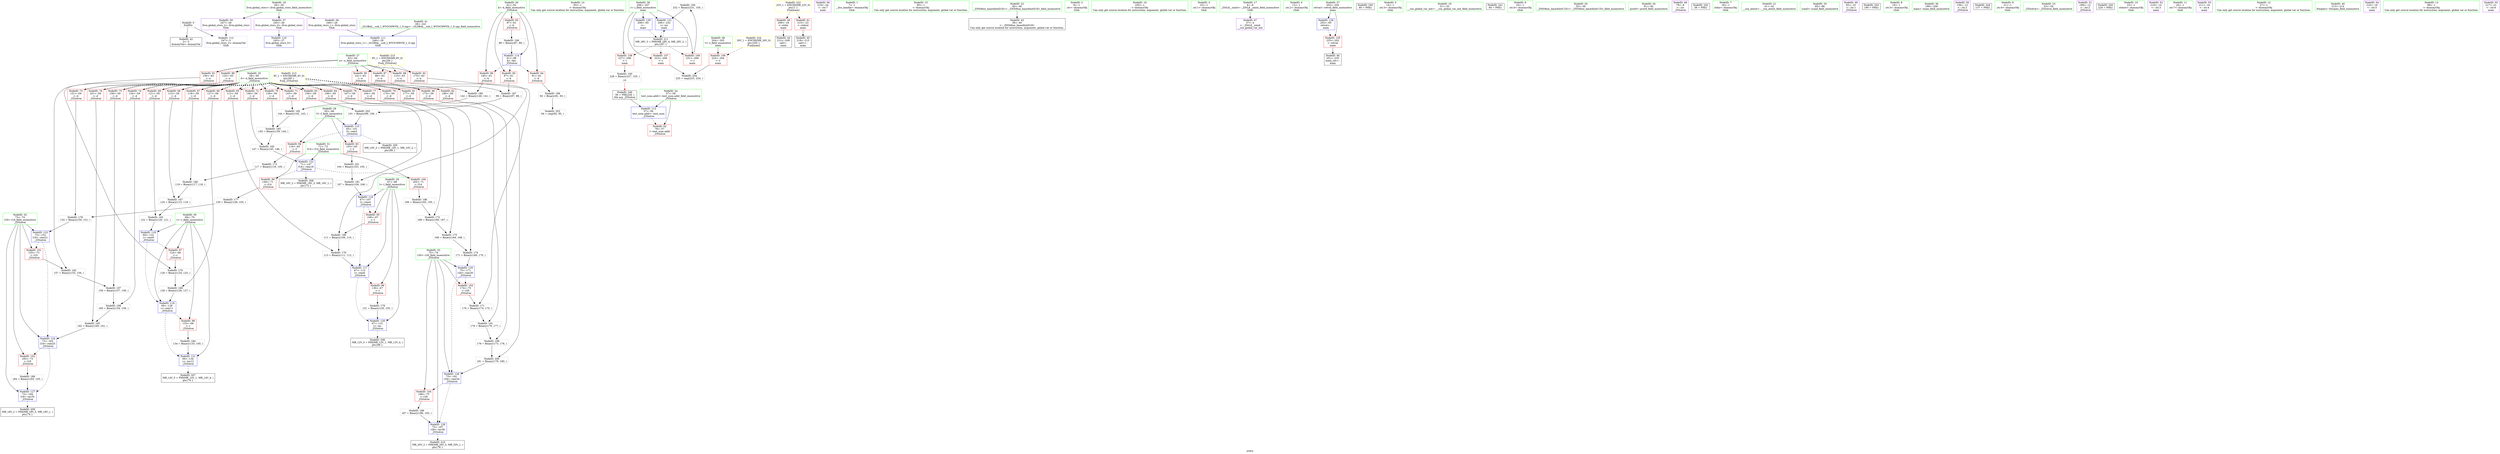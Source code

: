 digraph "SVFG" {
	label="SVFG";

	Node0x55e00a69df20 [shape=record,color=grey,label="{NodeID: 0\nNullPtr}"];
	Node0x55e00a69df20 -> Node0x55e00a6b81c0[style=solid];
	Node0x55e00a69df20 -> Node0x55e00a6b9460[style=solid];
	Node0x55e00a6c20c0 [shape=record,color=grey,label="{NodeID: 180\n142 = Binary(140, 141, )\n}"];
	Node0x55e00a6c20c0 -> Node0x55e00a6c23c0[style=solid];
	Node0x55e00a6b87d0 [shape=record,color=red,label="{NodeID: 97\n124\<--69\n\<--r\n_Z5Solvei\n}"];
	Node0x55e00a6b87d0 -> Node0x55e00a6c11c0[style=solid];
	Node0x55e00a6b4be0 [shape=record,color=green,label="{NodeID: 14\n93\<--1\n\<--dummyObj\nCan only get source location for instruction, argument, global var or function.}"];
	Node0x55e00a6bc270 [shape=record,color=grey,label="{NodeID: 194\n232 = Binary(231, 105, )\n}"];
	Node0x55e00a6bc270 -> Node0x55e00a6bebd0[style=solid];
	Node0x55e00a6b9360 [shape=record,color=blue,label="{NodeID: 111\n246\<--28\nllvm.global_ctors_1\<--_GLOBAL__sub_I_WYOCMWYH_1_0.cpp\nGlob }"];
	Node0x55e00a6b7570 [shape=record,color=green,label="{NodeID: 28\n65\<--66\nf\<--f_field_insensitive\n_Z5Solvei\n}"];
	Node0x55e00a6b7570 -> Node0x55e00a6bbc40[style=solid];
	Node0x55e00a6b7570 -> Node0x55e00a6bbd10[style=solid];
	Node0x55e00a6b7570 -> Node0x55e00a6bded0[style=solid];
	Node0x55e00a6cd790 [shape=record,color=black,label="{NodeID: 208\nMR_16V_2 = PHI(MR_16V_3, MR_16V_1, )\npts\{72 \}\n}"];
	Node0x55e00a6be6f0 [shape=record,color=blue,label="{NodeID: 125\n75\<--171\nr26\<--rem30\n_Z5Solvei\n}"];
	Node0x55e00a6be6f0 -> Node0x55e00a6b8cb0[style=dashed];
	Node0x55e00a6be6f0 -> Node0x55e00a6be7c0[style=dashed];
	Node0x55e00a6b81c0 [shape=record,color=black,label="{NodeID: 42\n2\<--3\ndummyVal\<--dummyVal\n}"];
	Node0x55e00a6cfe90 [shape=record,color=yellow,style=double,label="{NodeID: 222\n22V_1 = ENCHI(MR_22V_0)\npts\{1 \}\nFun[main]}"];
	Node0x55e00a6cfe90 -> Node0x55e00a6ba170[style=dashed];
	Node0x55e00a6cfe90 -> Node0x55e00a6ba240[style=dashed];
	Node0x55e00a6b9da0 [shape=record,color=purple,label="{NodeID: 56\n219\<--24\n\<--.str.7\nmain\n}"];
	Node0x55e00a6ba990 [shape=record,color=red,label="{NodeID: 70\n139\<--59\n\<--d\n_Z5Solvei\n}"];
	Node0x55e00a6ba990 -> Node0x55e00a6c2840[style=solid];
	Node0x55e00a6c0d40 [shape=record,color=grey,label="{NodeID: 167\n120 = Binary(115, 119, )\n}"];
	Node0x55e00a6c0d40 -> Node0x55e00a6c0a40[style=solid];
	Node0x55e00a6bb4f0 [shape=record,color=red,label="{NodeID: 84\n91\<--61\n\<--k\n_Z5Solvei\n}"];
	Node0x55e00a6bb4f0 -> Node0x55e00a6c2e40[style=solid];
	Node0x55e00a69de30 [shape=record,color=green,label="{NodeID: 1\n7\<--1\n__dso_handle\<--dummyObj\nGlob }"];
	Node0x55e00a6c2240 [shape=record,color=grey,label="{NodeID: 181\n107 = Binary(104, 106, )\n}"];
	Node0x55e00a6c2240 -> Node0x55e00a6bdfa0[style=solid];
	Node0x55e00a6b88a0 [shape=record,color=red,label="{NodeID: 98\n133\<--69\n\<--r\n_Z5Solvei\n}"];
	Node0x55e00a6b88a0 -> Node0x55e00a6c26c0[style=solid];
	Node0x55e00a6b6a10 [shape=record,color=green,label="{NodeID: 15\n95\<--1\n\<--dummyObj\nCan only get source location for instruction, argument, global var or function.}"];
	Node0x55e00a6bc3f0 [shape=record,color=grey,label="{NodeID: 195\n162 = Binary(160, 161, )\n}"];
	Node0x55e00a6bc3f0 -> Node0x55e00a6be620[style=solid];
	Node0x55e00a6b9460 [shape=record,color=blue, style = dotted,label="{NodeID: 112\n247\<--3\nllvm.global_ctors_2\<--dummyVal\nGlob }"];
	Node0x55e00a6b7640 [shape=record,color=green,label="{NodeID: 29\n67\<--68\nl\<--l_field_insensitive\n_Z5Solvei\n}"];
	Node0x55e00a6b7640 -> Node0x55e00a6bbde0[style=solid];
	Node0x55e00a6b7640 -> Node0x55e00a6b8700[style=solid];
	Node0x55e00a6b7640 -> Node0x55e00a6bdfa0[style=solid];
	Node0x55e00a6b7640 -> Node0x55e00a6be070[style=solid];
	Node0x55e00a6b7640 -> Node0x55e00a6be2e0[style=solid];
	Node0x55e00a6cdc90 [shape=record,color=black,label="{NodeID: 209\nMR_18V_2 = PHI(MR_18V_5, MR_18V_1, )\npts\{74 \}\n}"];
	Node0x55e00a6be7c0 [shape=record,color=blue,label="{NodeID: 126\n75\<--181\nr26\<--rem34\n_Z5Solvei\n}"];
	Node0x55e00a6be7c0 -> Node0x55e00a6b8d80[style=dashed];
	Node0x55e00a6be7c0 -> Node0x55e00a6be960[style=dashed];
	Node0x55e00a6b82c0 [shape=record,color=black,label="{NodeID: 43\n39\<--40\n\<--_ZNSt8ios_base4InitD1Ev\nCan only get source location for instruction, argument, global var or function.}"];
	Node0x55e00a6b9e70 [shape=record,color=purple,label="{NodeID: 57\n245\<--26\nllvm.global_ctors_0\<--llvm.global_ctors\nGlob }"];
	Node0x55e00a6b9e70 -> Node0x55e00a6b9260[style=solid];
	Node0x55e00a6baa60 [shape=record,color=red,label="{NodeID: 71\n143\<--59\n\<--d\n_Z5Solvei\n}"];
	Node0x55e00a6baa60 -> Node0x55e00a6c23c0[style=solid];
	Node0x55e00a6c0ec0 [shape=record,color=grey,label="{NodeID: 168\n119 = Binary(117, 118, )\n}"];
	Node0x55e00a6c0ec0 -> Node0x55e00a6c0d40[style=solid];
	Node0x55e00a6bb5c0 [shape=record,color=red,label="{NodeID: 85\n97\<--61\n\<--k\n_Z5Solvei\n}"];
	Node0x55e00a6bb5c0 -> Node0x55e00a6c2b40[style=solid];
	Node0x55e00a6ac8c0 [shape=record,color=green,label="{NodeID: 2\n8\<--1\n.str\<--dummyObj\nGlob }"];
	Node0x55e00a6c23c0 [shape=record,color=grey,label="{NodeID: 182\n144 = Binary(142, 143, )\n}"];
	Node0x55e00a6c23c0 -> Node0x55e00a6c2840[style=solid];
	Node0x55e00a6b8970 [shape=record,color=red,label="{NodeID: 99\n149\<--71\n\<--f14\n_Z5Solvei\n}"];
	Node0x55e00a6b8970 -> Node0x55e00a6c1c40[style=solid];
	Node0x55e00a6b6aa0 [shape=record,color=green,label="{NodeID: 16\n105\<--1\n\<--dummyObj\nCan only get source location for instruction, argument, global var or function.}"];
	Node0x55e00a6bc570 [shape=record,color=grey,label="{NodeID: 196\n166 = Binary(165, 105, )\n}"];
	Node0x55e00a6bc570 -> Node0x55e00a6c14c0[style=solid];
	Node0x55e00a6b9560 [shape=record,color=blue,label="{NodeID: 113\n57\<--56\ntest_num.addr\<--test_num\n_Z5Solvei\n}"];
	Node0x55e00a6b9560 -> Node0x55e00a6ba310[style=dashed];
	Node0x55e00a6b7710 [shape=record,color=green,label="{NodeID: 30\n69\<--70\nr\<--r_field_insensitive\n_Z5Solvei\n}"];
	Node0x55e00a6b7710 -> Node0x55e00a6b87d0[style=solid];
	Node0x55e00a6b7710 -> Node0x55e00a6b88a0[style=solid];
	Node0x55e00a6b7710 -> Node0x55e00a6be140[style=solid];
	Node0x55e00a6b7710 -> Node0x55e00a6be210[style=solid];
	Node0x55e00a6b7710 -> Node0x55e00a6be3b0[style=solid];
	Node0x55e00a6ce190 [shape=record,color=black,label="{NodeID: 210\nMR_20V_2 = PHI(MR_20V_5, MR_20V_1, )\npts\{76 \}\n}"];
	Node0x55e00a6be890 [shape=record,color=blue,label="{NodeID: 127\n73\<--184\nl19\<--inc35\n_Z5Solvei\n}"];
	Node0x55e00a6be890 -> Node0x55e00a6cdc90[style=dashed];
	Node0x55e00a6b83c0 [shape=record,color=black,label="{NodeID: 44\n212\<--209\ncall\<--\nmain\n}"];
	Node0x55e00a6d0080 [shape=record,color=yellow,style=double,label="{NodeID: 224\n26V_1 = ENCHI(MR_26V_0)\npts\{205 \}\nFun[main]}"];
	Node0x55e00a6d0080 -> Node0x55e00a6b8f20[style=dashed];
	Node0x55e00a6b9f70 [shape=record,color=purple,label="{NodeID: 58\n246\<--26\nllvm.global_ctors_1\<--llvm.global_ctors\nGlob }"];
	Node0x55e00a6b9f70 -> Node0x55e00a6b9360[style=solid];
	Node0x55e00a6bab30 [shape=record,color=red,label="{NodeID: 72\n146\<--59\n\<--d\n_Z5Solvei\n}"];
	Node0x55e00a6bab30 -> Node0x55e00a6c2540[style=solid];
	Node0x55e00a6c1040 [shape=record,color=grey,label="{NodeID: 169\n128 = Binary(126, 127, )\n}"];
	Node0x55e00a6c1040 -> Node0x55e00a6be210[style=solid];
	Node0x55e00a6bb690 [shape=record,color=red,label="{NodeID: 86\n140\<--61\n\<--k\n_Z5Solvei\n}"];
	Node0x55e00a6bb690 -> Node0x55e00a6c20c0[style=solid];
	Node0x55e00a6ac950 [shape=record,color=green,label="{NodeID: 3\n10\<--1\n.str.1\<--dummyObj\nGlob }"];
	Node0x55e00a6c2540 [shape=record,color=grey,label="{NodeID: 183\n147 = Binary(145, 146, )\n}"];
	Node0x55e00a6c2540 -> Node0x55e00a6be480[style=solid];
	Node0x55e00a6b8a40 [shape=record,color=red,label="{NodeID: 100\n165\<--71\n\<--f14\n_Z5Solvei\n}"];
	Node0x55e00a6b8a40 -> Node0x55e00a6bc570[style=solid];
	Node0x55e00a6b6b30 [shape=record,color=green,label="{NodeID: 17\n4\<--6\n_ZStL8__ioinit\<--_ZStL8__ioinit_field_insensitive\nGlob }"];
	Node0x55e00a6b6b30 -> Node0x55e00a6b8630[style=solid];
	Node0x55e00a6bc6f0 [shape=record,color=grey,label="{NodeID: 197\n159 = Binary(157, 158, )\n}"];
	Node0x55e00a6bc6f0 -> Node0x55e00a6bc870[style=solid];
	Node0x55e00a6b9630 [shape=record,color=blue,label="{NodeID: 114\n61\<--88\nk\<--dec\n_Z5Solvei\n}"];
	Node0x55e00a6b9630 -> Node0x55e00a6bb4f0[style=dashed];
	Node0x55e00a6b9630 -> Node0x55e00a6bb5c0[style=dashed];
	Node0x55e00a6b9630 -> Node0x55e00a6bb690[style=dashed];
	Node0x55e00a6b77e0 [shape=record,color=green,label="{NodeID: 31\n71\<--72\nf14\<--f14_field_insensitive\n_Z5Solvei\n}"];
	Node0x55e00a6b77e0 -> Node0x55e00a6b8970[style=solid];
	Node0x55e00a6b77e0 -> Node0x55e00a6b8a40[style=solid];
	Node0x55e00a6b77e0 -> Node0x55e00a6be480[style=solid];
	Node0x55e00a6ce690 [shape=record,color=black,label="{NodeID: 211\nMR_28V_3 = PHI(MR_28V_4, MR_28V_2, )\npts\{207 \}\n}"];
	Node0x55e00a6ce690 -> Node0x55e00a6b8ff0[style=dashed];
	Node0x55e00a6ce690 -> Node0x55e00a6b90c0[style=dashed];
	Node0x55e00a6ce690 -> Node0x55e00a6b9190[style=dashed];
	Node0x55e00a6ce690 -> Node0x55e00a6bebd0[style=dashed];
	Node0x55e00a6be960 [shape=record,color=blue,label="{NodeID: 128\n75\<--187\nr26\<--inc36\n_Z5Solvei\n}"];
	Node0x55e00a6be960 -> Node0x55e00a6ce190[style=dashed];
	Node0x55e00a6b8490 [shape=record,color=black,label="{NodeID: 45\n218\<--215\ncall1\<--\nmain\n}"];
	Node0x55e00a6ba070 [shape=record,color=purple,label="{NodeID: 59\n247\<--26\nllvm.global_ctors_2\<--llvm.global_ctors\nGlob }"];
	Node0x55e00a6ba070 -> Node0x55e00a6b9460[style=solid];
	Node0x55e00a6bac00 [shape=record,color=red,label="{NodeID: 73\n151\<--59\n\<--d\n_Z5Solvei\n}"];
	Node0x55e00a6bac00 -> Node0x55e00a6c1dc0[style=solid];
	Node0x55e00a6c11c0 [shape=record,color=grey,label="{NodeID: 170\n126 = Binary(124, 125, )\n}"];
	Node0x55e00a6c11c0 -> Node0x55e00a6c1040[style=solid];
	Node0x55e00a6bb760 [shape=record,color=red,label="{NodeID: 87\n98\<--63\n\<--n\n_Z5Solvei\n}"];
	Node0x55e00a6bb760 -> Node0x55e00a6c2b40[style=solid];
	Node0x55e00a6ac9e0 [shape=record,color=green,label="{NodeID: 4\n12\<--1\n.str.2\<--dummyObj\nGlob }"];
	Node0x55e00a6c26c0 [shape=record,color=grey,label="{NodeID: 184\n134 = Binary(133, 105, )\n}"];
	Node0x55e00a6c26c0 -> Node0x55e00a6be3b0[style=solid];
	Node0x55e00a6b8b10 [shape=record,color=red,label="{NodeID: 101\n155\<--73\n\<--l19\n_Z5Solvei\n}"];
	Node0x55e00a6b8b10 -> Node0x55e00a6bbf70[style=solid];
	Node0x55e00a6b6c30 [shape=record,color=green,label="{NodeID: 18\n26\<--30\nllvm.global_ctors\<--llvm.global_ctors_field_insensitive\nGlob }"];
	Node0x55e00a6b6c30 -> Node0x55e00a6b9e70[style=solid];
	Node0x55e00a6b6c30 -> Node0x55e00a6b9f70[style=solid];
	Node0x55e00a6b6c30 -> Node0x55e00a6ba070[style=solid];
	Node0x55e00a6bc870 [shape=record,color=grey,label="{NodeID: 198\n160 = Binary(154, 159, )\n}"];
	Node0x55e00a6bc870 -> Node0x55e00a6bc3f0[style=solid];
	Node0x55e00a6bded0 [shape=record,color=blue,label="{NodeID: 115\n65\<--101\nf\<--rem2\n_Z5Solvei\n}"];
	Node0x55e00a6bded0 -> Node0x55e00a6bbc40[style=dashed];
	Node0x55e00a6bded0 -> Node0x55e00a6bbd10[style=dashed];
	Node0x55e00a6bded0 -> Node0x55e00a6cc890[style=dashed];
	Node0x55e00a6b78b0 [shape=record,color=green,label="{NodeID: 32\n73\<--74\nl19\<--l19_field_insensitive\n_Z5Solvei\n}"];
	Node0x55e00a6b78b0 -> Node0x55e00a6b8b10[style=solid];
	Node0x55e00a6b78b0 -> Node0x55e00a6b8be0[style=solid];
	Node0x55e00a6b78b0 -> Node0x55e00a6be550[style=solid];
	Node0x55e00a6b78b0 -> Node0x55e00a6be620[style=solid];
	Node0x55e00a6b78b0 -> Node0x55e00a6be890[style=solid];
	Node0x55e00a6bea30 [shape=record,color=blue,label="{NodeID: 129\n202\<--95\nretval\<--\nmain\n}"];
	Node0x55e00a6bea30 -> Node0x55e00a6b8e50[style=dashed];
	Node0x55e00a6b8560 [shape=record,color=black,label="{NodeID: 46\n201\<--235\nmain_ret\<--\nmain\n}"];
	Node0x55e00a6ba170 [shape=record,color=red,label="{NodeID: 60\n209\<--18\n\<--stdin\nmain\n}"];
	Node0x55e00a6ba170 -> Node0x55e00a6b83c0[style=solid];
	Node0x55e00a6d9830 [shape=record,color=black,label="{NodeID: 240\n80 = PHI()\n}"];
	Node0x55e00a6bacd0 [shape=record,color=red,label="{NodeID: 74\n154\<--59\n\<--d\n_Z5Solvei\n}"];
	Node0x55e00a6bacd0 -> Node0x55e00a6bc870[style=solid];
	Node0x55e00a6c1340 [shape=record,color=grey,label="{NodeID: 171\n176 = Binary(174, 175, )\n}"];
	Node0x55e00a6c1340 -> Node0x55e00a6c3140[style=solid];
	Node0x55e00a6bb830 [shape=record,color=red,label="{NodeID: 88\n110\<--63\n\<--n\n_Z5Solvei\n}"];
	Node0x55e00a6bb830 -> Node0x55e00a6c2fc0[style=solid];
	Node0x55e00a6b45c0 [shape=record,color=green,label="{NodeID: 5\n14\<--1\n.str.3\<--dummyObj\nGlob }"];
	Node0x55e00a6c2840 [shape=record,color=grey,label="{NodeID: 185\n145 = Binary(139, 144, )\n}"];
	Node0x55e00a6c2840 -> Node0x55e00a6c2540[style=solid];
	Node0x55e00a6b8be0 [shape=record,color=red,label="{NodeID: 102\n183\<--73\n\<--l19\n_Z5Solvei\n}"];
	Node0x55e00a6b8be0 -> Node0x55e00a6c2cc0[style=solid];
	Node0x55e00a6b6d30 [shape=record,color=green,label="{NodeID: 19\n31\<--32\n__cxx_global_var_init\<--__cxx_global_var_init_field_insensitive\n}"];
	Node0x55e00a6bc9f0 [shape=record,color=grey,label="{NodeID: 199\n179 = Binary(173, 178, )\n}"];
	Node0x55e00a6bc9f0 -> Node0x55e00a6bcb70[style=solid];
	Node0x55e00a6bdfa0 [shape=record,color=blue,label="{NodeID: 116\n67\<--107\nl\<--rem4\n_Z5Solvei\n}"];
	Node0x55e00a6bdfa0 -> Node0x55e00a6bbde0[style=dashed];
	Node0x55e00a6bdfa0 -> Node0x55e00a6be070[style=dashed];
	Node0x55e00a6b7980 [shape=record,color=green,label="{NodeID: 33\n75\<--76\nr26\<--r26_field_insensitive\n_Z5Solvei\n}"];
	Node0x55e00a6b7980 -> Node0x55e00a6b8cb0[style=solid];
	Node0x55e00a6b7980 -> Node0x55e00a6b8d80[style=solid];
	Node0x55e00a6b7980 -> Node0x55e00a6be6f0[style=solid];
	Node0x55e00a6b7980 -> Node0x55e00a6be7c0[style=solid];
	Node0x55e00a6b7980 -> Node0x55e00a6be960[style=solid];
	Node0x55e00a6cf6b0 [shape=record,color=yellow,style=double,label="{NodeID: 213\n4V_1 = ENCHI(MR_4V_0)\npts\{60 \}\nFun[_Z5Solvei]}"];
	Node0x55e00a6cf6b0 -> Node0x55e00a6ba3e0[style=dashed];
	Node0x55e00a6cf6b0 -> Node0x55e00a6ba4b0[style=dashed];
	Node0x55e00a6cf6b0 -> Node0x55e00a6ba580[style=dashed];
	Node0x55e00a6cf6b0 -> Node0x55e00a6ba650[style=dashed];
	Node0x55e00a6cf6b0 -> Node0x55e00a6ba720[style=dashed];
	Node0x55e00a6cf6b0 -> Node0x55e00a6ba7f0[style=dashed];
	Node0x55e00a6cf6b0 -> Node0x55e00a6ba8c0[style=dashed];
	Node0x55e00a6cf6b0 -> Node0x55e00a6ba990[style=dashed];
	Node0x55e00a6cf6b0 -> Node0x55e00a6baa60[style=dashed];
	Node0x55e00a6cf6b0 -> Node0x55e00a6bab30[style=dashed];
	Node0x55e00a6cf6b0 -> Node0x55e00a6bac00[style=dashed];
	Node0x55e00a6cf6b0 -> Node0x55e00a6bacd0[style=dashed];
	Node0x55e00a6cf6b0 -> Node0x55e00a6bada0[style=dashed];
	Node0x55e00a6cf6b0 -> Node0x55e00a6bae70[style=dashed];
	Node0x55e00a6cf6b0 -> Node0x55e00a6baf40[style=dashed];
	Node0x55e00a6cf6b0 -> Node0x55e00a6bb010[style=dashed];
	Node0x55e00a6cf6b0 -> Node0x55e00a6bb0e0[style=dashed];
	Node0x55e00a6cf6b0 -> Node0x55e00a6bb1b0[style=dashed];
	Node0x55e00a6cf6b0 -> Node0x55e00a6bb280[style=dashed];
	Node0x55e00a6cf6b0 -> Node0x55e00a6bb350[style=dashed];
	Node0x55e00a6beb00 [shape=record,color=blue,label="{NodeID: 130\n206\<--95\ni\<--\nmain\n}"];
	Node0x55e00a6beb00 -> Node0x55e00a6ce690[style=dashed];
	Node0x55e00a6b8630 [shape=record,color=purple,label="{NodeID: 47\n37\<--4\n\<--_ZStL8__ioinit\n__cxx_global_var_init\n}"];
	Node0x55e00a6ba240 [shape=record,color=red,label="{NodeID: 61\n215\<--23\n\<--stdout\nmain\n}"];
	Node0x55e00a6ba240 -> Node0x55e00a6b8490[style=solid];
	Node0x55e00a6d9930 [shape=record,color=black,label="{NodeID: 241\n84 = PHI()\n}"];
	Node0x55e00a6bada0 [shape=record,color=red,label="{NodeID: 75\n158\<--59\n\<--d\n_Z5Solvei\n}"];
	Node0x55e00a6bada0 -> Node0x55e00a6bc6f0[style=solid];
	Node0x55e00a6c14c0 [shape=record,color=grey,label="{NodeID: 172\n168 = Binary(166, 167, )\n}"];
	Node0x55e00a6c14c0 -> Node0x55e00a6c1940[style=solid];
	Node0x55e00a6bb900 [shape=record,color=red,label="{NodeID: 89\n125\<--63\n\<--n\n_Z5Solvei\n}"];
	Node0x55e00a6bb900 -> Node0x55e00a6c11c0[style=solid];
	Node0x55e00a6b4650 [shape=record,color=green,label="{NodeID: 6\n16\<--1\n.str.4\<--dummyObj\nGlob }"];
	Node0x55e00a6c29c0 [shape=record,color=grey,label="{NodeID: 186\n187 = Binary(186, 105, )\n}"];
	Node0x55e00a6c29c0 -> Node0x55e00a6be960[style=solid];
	Node0x55e00a6b8cb0 [shape=record,color=red,label="{NodeID: 103\n174\<--75\n\<--r26\n_Z5Solvei\n}"];
	Node0x55e00a6b8cb0 -> Node0x55e00a6c1340[style=solid];
	Node0x55e00a6b6e30 [shape=record,color=green,label="{NodeID: 20\n35\<--36\n_ZNSt8ios_base4InitC1Ev\<--_ZNSt8ios_base4InitC1Ev_field_insensitive\n}"];
	Node0x55e00a6bcb70 [shape=record,color=grey,label="{NodeID: 200\n181 = Binary(179, 180, )\n}"];
	Node0x55e00a6bcb70 -> Node0x55e00a6be7c0[style=solid];
	Node0x55e00a6be070 [shape=record,color=blue,label="{NodeID: 117\n67\<--113\nl\<--rem6\n_Z5Solvei\n}"];
	Node0x55e00a6be070 -> Node0x55e00a6b8700[style=dashed];
	Node0x55e00a6be070 -> Node0x55e00a6be2e0[style=dashed];
	Node0x55e00a6b7a50 [shape=record,color=green,label="{NodeID: 34\n81\<--82\nprintf\<--printf_field_insensitive\n}"];
	Node0x55e00a6bebd0 [shape=record,color=blue,label="{NodeID: 131\n206\<--232\ni\<--inc\nmain\n}"];
	Node0x55e00a6bebd0 -> Node0x55e00a6ce690[style=dashed];
	Node0x55e00a6b9720 [shape=record,color=purple,label="{NodeID: 48\n79\<--8\n\<--.str\n_Z5Solvei\n}"];
	Node0x55e00a6ba310 [shape=record,color=red,label="{NodeID: 62\n78\<--57\n\<--test_num.addr\n_Z5Solvei\n}"];
	Node0x55e00a6d9a30 [shape=record,color=black,label="{NodeID: 242\n38 = PHI()\n}"];
	Node0x55e00a6bae70 [shape=record,color=red,label="{NodeID: 76\n161\<--59\n\<--d\n_Z5Solvei\n}"];
	Node0x55e00a6bae70 -> Node0x55e00a6bc3f0[style=solid];
	Node0x55e00a6c1640 [shape=record,color=grey,label="{NodeID: 173\n117 = Binary(116, 105, )\n}"];
	Node0x55e00a6c1640 -> Node0x55e00a6c0ec0[style=solid];
	Node0x55e00a6bb9d0 [shape=record,color=red,label="{NodeID: 90\n141\<--63\n\<--n\n_Z5Solvei\n}"];
	Node0x55e00a6bb9d0 -> Node0x55e00a6c20c0[style=solid];
	Node0x55e00a6b46e0 [shape=record,color=green,label="{NodeID: 7\n18\<--1\nstdin\<--dummyObj\nGlob }"];
	Node0x55e00a6c2b40 [shape=record,color=grey,label="{NodeID: 187\n99 = Binary(97, 98, )\n}"];
	Node0x55e00a6c2b40 -> Node0x55e00a6c5210[style=solid];
	Node0x55e00a6b8d80 [shape=record,color=red,label="{NodeID: 104\n186\<--75\n\<--r26\n_Z5Solvei\n}"];
	Node0x55e00a6b8d80 -> Node0x55e00a6c29c0[style=solid];
	Node0x55e00a6b6f30 [shape=record,color=green,label="{NodeID: 21\n41\<--42\n__cxa_atexit\<--__cxa_atexit_field_insensitive\n}"];
	Node0x55e00a6bccf0 [shape=record,color=grey,label="{NodeID: 201\n104 = Binary(103, 105, )\n}"];
	Node0x55e00a6bccf0 -> Node0x55e00a6c2240[style=solid];
	Node0x55e00a6be140 [shape=record,color=blue,label="{NodeID: 118\n69\<--122\nr\<--rem9\n_Z5Solvei\n}"];
	Node0x55e00a6be140 -> Node0x55e00a6b87d0[style=dashed];
	Node0x55e00a6be140 -> Node0x55e00a6be210[style=dashed];
	Node0x55e00a6b7b50 [shape=record,color=green,label="{NodeID: 35\n85\<--86\nscanf\<--scanf_field_insensitive\n}"];
	Node0x55e00a6cf870 [shape=record,color=yellow,style=double,label="{NodeID: 215\n8V_1 = ENCHI(MR_8V_0)\npts\{64 \}\nFun[_Z5Solvei]}"];
	Node0x55e00a6cf870 -> Node0x55e00a6bb760[style=dashed];
	Node0x55e00a6cf870 -> Node0x55e00a6bb830[style=dashed];
	Node0x55e00a6cf870 -> Node0x55e00a6bb900[style=dashed];
	Node0x55e00a6cf870 -> Node0x55e00a6bb9d0[style=dashed];
	Node0x55e00a6cf870 -> Node0x55e00a6bbaa0[style=dashed];
	Node0x55e00a6cf870 -> Node0x55e00a6bbb70[style=dashed];
	Node0x55e00a6b97f0 [shape=record,color=purple,label="{NodeID: 49\n83\<--10\n\<--.str.1\n_Z5Solvei\n}"];
	Node0x55e00a6ba3e0 [shape=record,color=red,label="{NodeID: 63\n100\<--59\n\<--d\n_Z5Solvei\n}"];
	Node0x55e00a6ba3e0 -> Node0x55e00a6c5210[style=solid];
	Node0x55e00a6d9b30 [shape=record,color=black,label="{NodeID: 243\n190 = PHI()\n}"];
	Node0x55e00a6baf40 [shape=record,color=red,label="{NodeID: 77\n164\<--59\n\<--d\n_Z5Solvei\n}"];
	Node0x55e00a6baf40 -> Node0x55e00a6c1940[style=solid];
	Node0x55e00a6c17c0 [shape=record,color=grey,label="{NodeID: 174\n171 = Binary(169, 170, )\n}"];
	Node0x55e00a6c17c0 -> Node0x55e00a6be6f0[style=solid];
	Node0x55e00a6bbaa0 [shape=record,color=red,label="{NodeID: 91\n156\<--63\n\<--n\n_Z5Solvei\n}"];
	Node0x55e00a6bbaa0 -> Node0x55e00a6bbf70[style=solid];
	Node0x55e00a6b4770 [shape=record,color=green,label="{NodeID: 8\n19\<--1\n.str.5\<--dummyObj\nGlob }"];
	Node0x55e00a6c2cc0 [shape=record,color=grey,label="{NodeID: 188\n184 = Binary(183, 105, )\n}"];
	Node0x55e00a6c2cc0 -> Node0x55e00a6be890[style=solid];
	Node0x55e00a6b8e50 [shape=record,color=red,label="{NodeID: 105\n235\<--202\n\<--retval\nmain\n}"];
	Node0x55e00a6b8e50 -> Node0x55e00a6b8560[style=solid];
	Node0x55e00a6b7030 [shape=record,color=green,label="{NodeID: 22\n40\<--46\n_ZNSt8ios_base4InitD1Ev\<--_ZNSt8ios_base4InitD1Ev_field_insensitive\n}"];
	Node0x55e00a6b7030 -> Node0x55e00a6b82c0[style=solid];
	Node0x55e00a6c5210 [shape=record,color=grey,label="{NodeID: 202\n101 = Binary(99, 100, )\n}"];
	Node0x55e00a6c5210 -> Node0x55e00a6bded0[style=solid];
	Node0x55e00a6be210 [shape=record,color=blue,label="{NodeID: 119\n69\<--128\nr\<--rem11\n_Z5Solvei\n}"];
	Node0x55e00a6be210 -> Node0x55e00a6b88a0[style=dashed];
	Node0x55e00a6be210 -> Node0x55e00a6be3b0[style=dashed];
	Node0x55e00a6b7c50 [shape=record,color=green,label="{NodeID: 36\n199\<--200\nmain\<--main_field_insensitive\n}"];
	Node0x55e00a6b98c0 [shape=record,color=purple,label="{NodeID: 50\n136\<--12\n\<--.str.2\n_Z5Solvei\n}"];
	Node0x55e00a6ba4b0 [shape=record,color=red,label="{NodeID: 64\n106\<--59\n\<--d\n_Z5Solvei\n}"];
	Node0x55e00a6ba4b0 -> Node0x55e00a6c2240[style=solid];
	Node0x55e00a6d9c30 [shape=record,color=black,label="{NodeID: 244\n137 = PHI()\n}"];
	Node0x55e00a6bb010 [shape=record,color=red,label="{NodeID: 78\n167\<--59\n\<--d\n_Z5Solvei\n}"];
	Node0x55e00a6bb010 -> Node0x55e00a6c14c0[style=solid];
	Node0x55e00a6c1940 [shape=record,color=grey,label="{NodeID: 175\n169 = Binary(164, 168, )\n}"];
	Node0x55e00a6c1940 -> Node0x55e00a6c17c0[style=solid];
	Node0x55e00a6bbb70 [shape=record,color=red,label="{NodeID: 92\n175\<--63\n\<--n\n_Z5Solvei\n}"];
	Node0x55e00a6bbb70 -> Node0x55e00a6c1340[style=solid];
	Node0x55e00a6b4800 [shape=record,color=green,label="{NodeID: 9\n21\<--1\n.str.6\<--dummyObj\nGlob }"];
	Node0x55e00a6c2e40 [shape=record,color=grey,label="{NodeID: 189\n92 = Binary(91, 93, )\n}"];
	Node0x55e00a6c2e40 -> Node0x55e00a6c5350[style=solid];
	Node0x55e00a6b8f20 [shape=record,color=red,label="{NodeID: 106\n224\<--204\n\<--t\nmain\n}"];
	Node0x55e00a6b8f20 -> Node0x55e00a6c54d0[style=solid];
	Node0x55e00a6b7130 [shape=record,color=green,label="{NodeID: 23\n53\<--54\n_Z5Solvei\<--_Z5Solvei_field_insensitive\n}"];
	Node0x55e00a6c5350 [shape=record,color=grey,label="{NodeID: 203\n94 = cmp(92, 95, )\n}"];
	Node0x55e00a6be2e0 [shape=record,color=blue,label="{NodeID: 120\n67\<--131\nl\<--inc\n_Z5Solvei\n}"];
	Node0x55e00a6be2e0 -> Node0x55e00a6ccd90[style=dashed];
	Node0x55e00a6b7d50 [shape=record,color=green,label="{NodeID: 37\n202\<--203\nretval\<--retval_field_insensitive\nmain\n}"];
	Node0x55e00a6b7d50 -> Node0x55e00a6b8e50[style=solid];
	Node0x55e00a6b7d50 -> Node0x55e00a6bea30[style=solid];
	Node0x55e00a6b9990 [shape=record,color=purple,label="{NodeID: 51\n189\<--12\n\<--.str.2\n_Z5Solvei\n}"];
	Node0x55e00a6ba580 [shape=record,color=red,label="{NodeID: 65\n112\<--59\n\<--d\n_Z5Solvei\n}"];
	Node0x55e00a6ba580 -> Node0x55e00a6c1ac0[style=solid];
	Node0x55e00a6d9d30 [shape=record,color=black,label="{NodeID: 245\n220 = PHI()\n}"];
	Node0x55e00a6bb0e0 [shape=record,color=red,label="{NodeID: 79\n170\<--59\n\<--d\n_Z5Solvei\n}"];
	Node0x55e00a6bb0e0 -> Node0x55e00a6c17c0[style=solid];
	Node0x55e00a6c1ac0 [shape=record,color=grey,label="{NodeID: 176\n113 = Binary(111, 112, )\n}"];
	Node0x55e00a6c1ac0 -> Node0x55e00a6be070[style=solid];
	Node0x55e00a6bbc40 [shape=record,color=red,label="{NodeID: 93\n103\<--65\n\<--f\n_Z5Solvei\n}"];
	Node0x55e00a6bbc40 -> Node0x55e00a6bccf0[style=solid];
	Node0x55e00a6b4890 [shape=record,color=green,label="{NodeID: 10\n23\<--1\nstdout\<--dummyObj\nGlob }"];
	Node0x55e00a6c2fc0 [shape=record,color=grey,label="{NodeID: 190\n111 = Binary(109, 110, )\n}"];
	Node0x55e00a6c2fc0 -> Node0x55e00a6c1ac0[style=solid];
	Node0x55e00a6b8ff0 [shape=record,color=red,label="{NodeID: 107\n223\<--206\n\<--i\nmain\n}"];
	Node0x55e00a6b8ff0 -> Node0x55e00a6c54d0[style=solid];
	Node0x55e00a6b7230 [shape=record,color=green,label="{NodeID: 24\n57\<--58\ntest_num.addr\<--test_num.addr_field_insensitive\n_Z5Solvei\n}"];
	Node0x55e00a6b7230 -> Node0x55e00a6ba310[style=solid];
	Node0x55e00a6b7230 -> Node0x55e00a6b9560[style=solid];
	Node0x55e00a6c54d0 [shape=record,color=grey,label="{NodeID: 204\n225 = cmp(223, 224, )\n}"];
	Node0x55e00a6be3b0 [shape=record,color=blue,label="{NodeID: 121\n69\<--134\nr\<--inc12\n_Z5Solvei\n}"];
	Node0x55e00a6be3b0 -> Node0x55e00a6cd290[style=dashed];
	Node0x55e00a6b7e20 [shape=record,color=green,label="{NodeID: 38\n204\<--205\nt\<--t_field_insensitive\nmain\n}"];
	Node0x55e00a6b7e20 -> Node0x55e00a6b8f20[style=solid];
	Node0x55e00a6b9a60 [shape=record,color=purple,label="{NodeID: 52\n210\<--14\n\<--.str.3\nmain\n}"];
	Node0x55e00a6ba650 [shape=record,color=red,label="{NodeID: 66\n115\<--59\n\<--d\n_Z5Solvei\n}"];
	Node0x55e00a6ba650 -> Node0x55e00a6c0d40[style=solid];
	Node0x55e00a6d9e30 [shape=record,color=black,label="{NodeID: 246\n56 = PHI(228, )\n0th arg _Z5Solvei }"];
	Node0x55e00a6d9e30 -> Node0x55e00a6b9560[style=solid];
	Node0x55e00a6bb1b0 [shape=record,color=red,label="{NodeID: 80\n173\<--59\n\<--d\n_Z5Solvei\n}"];
	Node0x55e00a6bb1b0 -> Node0x55e00a6bc9f0[style=solid];
	Node0x55e00a6c1c40 [shape=record,color=grey,label="{NodeID: 177\n150 = Binary(149, 105, )\n}"];
	Node0x55e00a6c1c40 -> Node0x55e00a6c1dc0[style=solid];
	Node0x55e00a6bbd10 [shape=record,color=red,label="{NodeID: 94\n116\<--65\n\<--f\n_Z5Solvei\n}"];
	Node0x55e00a6bbd10 -> Node0x55e00a6c1640[style=solid];
	Node0x55e00a6b4920 [shape=record,color=green,label="{NodeID: 11\n24\<--1\n.str.7\<--dummyObj\nGlob }"];
	Node0x55e00a6c3140 [shape=record,color=grey,label="{NodeID: 191\n178 = Binary(176, 177, )\n}"];
	Node0x55e00a6c3140 -> Node0x55e00a6bc9f0[style=solid];
	Node0x55e00a6b90c0 [shape=record,color=red,label="{NodeID: 108\n227\<--206\n\<--i\nmain\n}"];
	Node0x55e00a6b90c0 -> Node0x55e00a6bc0f0[style=solid];
	Node0x55e00a6b7300 [shape=record,color=green,label="{NodeID: 25\n59\<--60\nd\<--d_field_insensitive\n_Z5Solvei\n}"];
	Node0x55e00a6b7300 -> Node0x55e00a6ba3e0[style=solid];
	Node0x55e00a6b7300 -> Node0x55e00a6ba4b0[style=solid];
	Node0x55e00a6b7300 -> Node0x55e00a6ba580[style=solid];
	Node0x55e00a6b7300 -> Node0x55e00a6ba650[style=solid];
	Node0x55e00a6b7300 -> Node0x55e00a6ba720[style=solid];
	Node0x55e00a6b7300 -> Node0x55e00a6ba7f0[style=solid];
	Node0x55e00a6b7300 -> Node0x55e00a6ba8c0[style=solid];
	Node0x55e00a6b7300 -> Node0x55e00a6ba990[style=solid];
	Node0x55e00a6b7300 -> Node0x55e00a6baa60[style=solid];
	Node0x55e00a6b7300 -> Node0x55e00a6bab30[style=solid];
	Node0x55e00a6b7300 -> Node0x55e00a6bac00[style=solid];
	Node0x55e00a6b7300 -> Node0x55e00a6bacd0[style=solid];
	Node0x55e00a6b7300 -> Node0x55e00a6bada0[style=solid];
	Node0x55e00a6b7300 -> Node0x55e00a6bae70[style=solid];
	Node0x55e00a6b7300 -> Node0x55e00a6baf40[style=solid];
	Node0x55e00a6b7300 -> Node0x55e00a6bb010[style=solid];
	Node0x55e00a6b7300 -> Node0x55e00a6bb0e0[style=solid];
	Node0x55e00a6b7300 -> Node0x55e00a6bb1b0[style=solid];
	Node0x55e00a6b7300 -> Node0x55e00a6bb280[style=solid];
	Node0x55e00a6b7300 -> Node0x55e00a6bb350[style=solid];
	Node0x55e00a6cc890 [shape=record,color=black,label="{NodeID: 205\nMR_10V_3 = PHI(MR_10V_1, MR_10V_2, )\npts\{66 \}\n}"];
	Node0x55e00a6be480 [shape=record,color=blue,label="{NodeID: 122\n71\<--147\nf14\<--rem18\n_Z5Solvei\n}"];
	Node0x55e00a6be480 -> Node0x55e00a6b8970[style=dashed];
	Node0x55e00a6be480 -> Node0x55e00a6b8a40[style=dashed];
	Node0x55e00a6be480 -> Node0x55e00a6cd790[style=dashed];
	Node0x55e00a6b7ef0 [shape=record,color=green,label="{NodeID: 39\n206\<--207\ni\<--i_field_insensitive\nmain\n}"];
	Node0x55e00a6b7ef0 -> Node0x55e00a6b8ff0[style=solid];
	Node0x55e00a6b7ef0 -> Node0x55e00a6b90c0[style=solid];
	Node0x55e00a6b7ef0 -> Node0x55e00a6b9190[style=solid];
	Node0x55e00a6b7ef0 -> Node0x55e00a6beb00[style=solid];
	Node0x55e00a6b7ef0 -> Node0x55e00a6bebd0[style=solid];
	Node0x55e00a6b9b30 [shape=record,color=purple,label="{NodeID: 53\n211\<--16\n\<--.str.4\nmain\n}"];
	Node0x55e00a6ba720 [shape=record,color=red,label="{NodeID: 67\n118\<--59\n\<--d\n_Z5Solvei\n}"];
	Node0x55e00a6ba720 -> Node0x55e00a6c0ec0[style=solid];
	Node0x55e00a6bb280 [shape=record,color=red,label="{NodeID: 81\n177\<--59\n\<--d\n_Z5Solvei\n}"];
	Node0x55e00a6bb280 -> Node0x55e00a6c3140[style=solid];
	Node0x55e00a6c1dc0 [shape=record,color=grey,label="{NodeID: 178\n152 = Binary(150, 151, )\n}"];
	Node0x55e00a6c1dc0 -> Node0x55e00a6be550[style=solid];
	Node0x55e00a6bbde0 [shape=record,color=red,label="{NodeID: 95\n109\<--67\n\<--l\n_Z5Solvei\n}"];
	Node0x55e00a6bbde0 -> Node0x55e00a6c2fc0[style=solid];
	Node0x55e00a6b49e0 [shape=record,color=green,label="{NodeID: 12\n27\<--1\n\<--dummyObj\nCan only get source location for instruction, argument, global var or function.}"];
	Node0x55e00a6bbf70 [shape=record,color=grey,label="{NodeID: 192\n157 = Binary(155, 156, )\n}"];
	Node0x55e00a6bbf70 -> Node0x55e00a6bc6f0[style=solid];
	Node0x55e00a6b9190 [shape=record,color=red,label="{NodeID: 109\n231\<--206\n\<--i\nmain\n}"];
	Node0x55e00a6b9190 -> Node0x55e00a6bc270[style=solid];
	Node0x55e00a6b73d0 [shape=record,color=green,label="{NodeID: 26\n61\<--62\nk\<--k_field_insensitive\n_Z5Solvei\n}"];
	Node0x55e00a6b73d0 -> Node0x55e00a6bb420[style=solid];
	Node0x55e00a6b73d0 -> Node0x55e00a6bb4f0[style=solid];
	Node0x55e00a6b73d0 -> Node0x55e00a6bb5c0[style=solid];
	Node0x55e00a6b73d0 -> Node0x55e00a6bb690[style=solid];
	Node0x55e00a6b73d0 -> Node0x55e00a6b9630[style=solid];
	Node0x55e00a6ccd90 [shape=record,color=black,label="{NodeID: 206\nMR_12V_5 = PHI(MR_12V_1, MR_12V_4, )\npts\{68 \}\n}"];
	Node0x55e00a6be550 [shape=record,color=blue,label="{NodeID: 123\n73\<--152\nl19\<--rem21\n_Z5Solvei\n}"];
	Node0x55e00a6be550 -> Node0x55e00a6b8b10[style=dashed];
	Node0x55e00a6be550 -> Node0x55e00a6be620[style=dashed];
	Node0x55e00a6b7fc0 [shape=record,color=green,label="{NodeID: 40\n213\<--214\nfreopen\<--freopen_field_insensitive\n}"];
	Node0x55e00a6b9c00 [shape=record,color=purple,label="{NodeID: 54\n216\<--19\n\<--.str.5\nmain\n}"];
	Node0x55e00a6ba7f0 [shape=record,color=red,label="{NodeID: 68\n121\<--59\n\<--d\n_Z5Solvei\n}"];
	Node0x55e00a6ba7f0 -> Node0x55e00a6c0a40[style=solid];
	Node0x55e00a6c0a40 [shape=record,color=grey,label="{NodeID: 165\n122 = Binary(120, 121, )\n}"];
	Node0x55e00a6c0a40 -> Node0x55e00a6be140[style=solid];
	Node0x55e00a6bb350 [shape=record,color=red,label="{NodeID: 82\n180\<--59\n\<--d\n_Z5Solvei\n}"];
	Node0x55e00a6bb350 -> Node0x55e00a6bcb70[style=solid];
	Node0x55e00a6c1f40 [shape=record,color=grey,label="{NodeID: 179\n131 = Binary(130, 105, )\n}"];
	Node0x55e00a6c1f40 -> Node0x55e00a6be2e0[style=solid];
	Node0x55e00a6b8700 [shape=record,color=red,label="{NodeID: 96\n130\<--67\n\<--l\n_Z5Solvei\n}"];
	Node0x55e00a6b8700 -> Node0x55e00a6c1f40[style=solid];
	Node0x55e00a6b4ae0 [shape=record,color=green,label="{NodeID: 13\n89\<--1\n\<--dummyObj\nCan only get source location for instruction, argument, global var or function.}"];
	Node0x55e00a6bc0f0 [shape=record,color=grey,label="{NodeID: 193\n228 = Binary(227, 105, )\n|{<s0>10}}"];
	Node0x55e00a6bc0f0:s0 -> Node0x55e00a6d9e30[style=solid,color=red];
	Node0x55e00a6b9260 [shape=record,color=blue,label="{NodeID: 110\n245\<--27\nllvm.global_ctors_0\<--\nGlob }"];
	Node0x55e00a6b74a0 [shape=record,color=green,label="{NodeID: 27\n63\<--64\nn\<--n_field_insensitive\n_Z5Solvei\n}"];
	Node0x55e00a6b74a0 -> Node0x55e00a6bb760[style=solid];
	Node0x55e00a6b74a0 -> Node0x55e00a6bb830[style=solid];
	Node0x55e00a6b74a0 -> Node0x55e00a6bb900[style=solid];
	Node0x55e00a6b74a0 -> Node0x55e00a6bb9d0[style=solid];
	Node0x55e00a6b74a0 -> Node0x55e00a6bbaa0[style=solid];
	Node0x55e00a6b74a0 -> Node0x55e00a6bbb70[style=solid];
	Node0x55e00a6cd290 [shape=record,color=black,label="{NodeID: 207\nMR_14V_5 = PHI(MR_14V_1, MR_14V_4, )\npts\{70 \}\n}"];
	Node0x55e00a6be620 [shape=record,color=blue,label="{NodeID: 124\n73\<--162\nl19\<--rem25\n_Z5Solvei\n}"];
	Node0x55e00a6be620 -> Node0x55e00a6b8be0[style=dashed];
	Node0x55e00a6be620 -> Node0x55e00a6be890[style=dashed];
	Node0x55e00a6b80c0 [shape=record,color=green,label="{NodeID: 41\n28\<--241\n_GLOBAL__sub_I_WYOCMWYH_1_0.cpp\<--_GLOBAL__sub_I_WYOCMWYH_1_0.cpp_field_insensitive\n}"];
	Node0x55e00a6b80c0 -> Node0x55e00a6b9360[style=solid];
	Node0x55e00a6b9cd0 [shape=record,color=purple,label="{NodeID: 55\n217\<--21\n\<--.str.6\nmain\n}"];
	Node0x55e00a6ba8c0 [shape=record,color=red,label="{NodeID: 69\n127\<--59\n\<--d\n_Z5Solvei\n}"];
	Node0x55e00a6ba8c0 -> Node0x55e00a6c1040[style=solid];
	Node0x55e00a6c0bc0 [shape=record,color=grey,label="{NodeID: 166\n88 = Binary(87, 89, )\n}"];
	Node0x55e00a6c0bc0 -> Node0x55e00a6b9630[style=solid];
	Node0x55e00a6bb420 [shape=record,color=red,label="{NodeID: 83\n87\<--61\n\<--k\n_Z5Solvei\n}"];
	Node0x55e00a6bb420 -> Node0x55e00a6c0bc0[style=solid];
}
